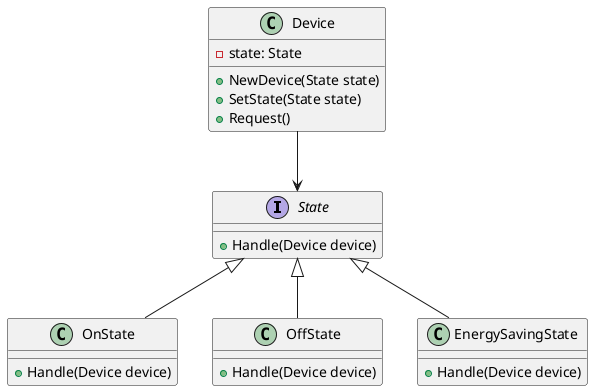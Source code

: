 @startuml
interface State {
    +Handle(Device device)
}

class OnState {
    +Handle(Device device)
}

class OffState {
    +Handle(Device device)
}

class EnergySavingState {
    +Handle(Device device)
}

class Device {
    -state: State
    +NewDevice(State state)
    +SetState(State state)
    +Request()
}

State <|-- OnState
State <|-- OffState
State <|-- EnergySavingState
Device --> State
@enduml